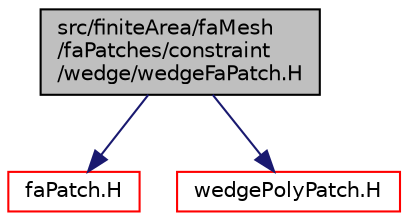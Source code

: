 digraph "src/finiteArea/faMesh/faPatches/constraint/wedge/wedgeFaPatch.H"
{
  bgcolor="transparent";
  edge [fontname="Helvetica",fontsize="10",labelfontname="Helvetica",labelfontsize="10"];
  node [fontname="Helvetica",fontsize="10",shape=record];
  Node1 [label="src/finiteArea/faMesh\l/faPatches/constraint\l/wedge/wedgeFaPatch.H",height=0.2,width=0.4,color="black", fillcolor="grey75", style="filled" fontcolor="black"];
  Node1 -> Node2 [color="midnightblue",fontsize="10",style="solid",fontname="Helvetica"];
  Node2 [label="faPatch.H",height=0.2,width=0.4,color="red",URL="$faPatch_8H.html"];
  Node1 -> Node3 [color="midnightblue",fontsize="10",style="solid",fontname="Helvetica"];
  Node3 [label="wedgePolyPatch.H",height=0.2,width=0.4,color="red",URL="$wedgePolyPatch_8H.html"];
}
